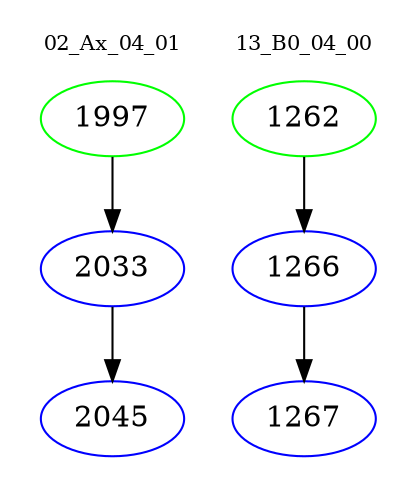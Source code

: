 digraph{
subgraph cluster_0 {
color = white
label = "02_Ax_04_01";
fontsize=10;
T0_1997 [label="1997", color="green"]
T0_1997 -> T0_2033 [color="black"]
T0_2033 [label="2033", color="blue"]
T0_2033 -> T0_2045 [color="black"]
T0_2045 [label="2045", color="blue"]
}
subgraph cluster_1 {
color = white
label = "13_B0_04_00";
fontsize=10;
T1_1262 [label="1262", color="green"]
T1_1262 -> T1_1266 [color="black"]
T1_1266 [label="1266", color="blue"]
T1_1266 -> T1_1267 [color="black"]
T1_1267 [label="1267", color="blue"]
}
}
